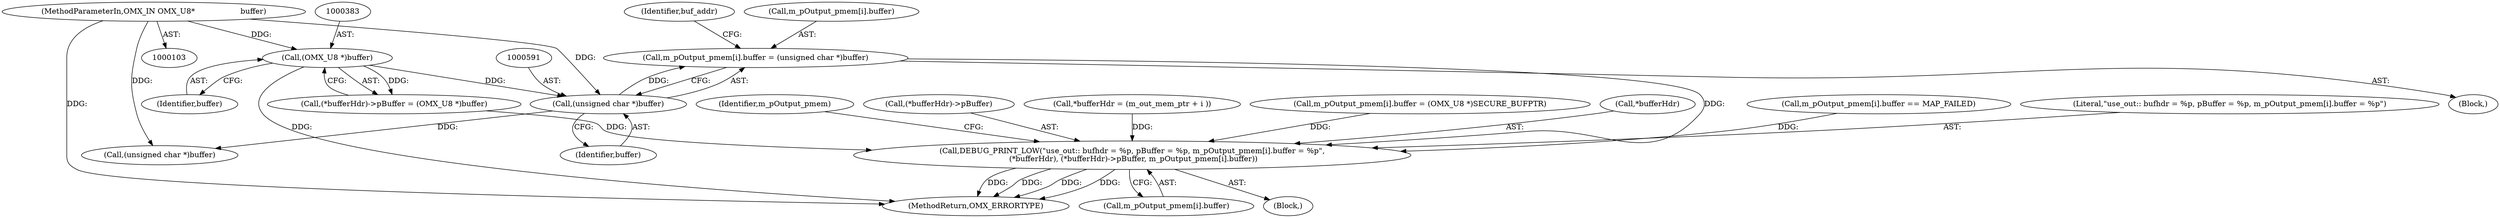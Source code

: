 digraph "0_Android_7558d03e6498e970b761aa44fff6b2c659202d95_2@array" {
"1000584" [label="(Call,m_pOutput_pmem[i].buffer = (unsigned char *)buffer)"];
"1000590" [label="(Call,(unsigned char *)buffer)"];
"1000382" [label="(Call,(OMX_U8 *)buffer)"];
"1000109" [label="(MethodParameterIn,OMX_IN OMX_U8*                   buffer)"];
"1000604" [label="(Call,DEBUG_PRINT_LOW(\"use_out:: bufhdr = %p, pBuffer = %p, m_pOutput_pmem[i].buffer = %p\",\n (*bufferHdr), (*bufferHdr)->pBuffer, m_pOutput_pmem[i].buffer))"];
"1000590" [label="(Call,(unsigned char *)buffer)"];
"1000604" [label="(Call,DEBUG_PRINT_LOW(\"use_out:: bufhdr = %p, pBuffer = %p, m_pOutput_pmem[i].buffer = %p\",\n (*bufferHdr), (*bufferHdr)->pBuffer, m_pOutput_pmem[i].buffer))"];
"1000507" [label="(Call,m_pOutput_pmem[i].buffer == MAP_FAILED)"];
"1000382" [label="(Call,(OMX_U8 *)buffer)"];
"1000600" [label="(Identifier,buf_addr)"];
"1000592" [label="(Identifier,buffer)"];
"1000646" [label="(MethodReturn,OMX_ERRORTYPE)"];
"1000377" [label="(Call,(*bufferHdr)->pBuffer = (OMX_U8 *)buffer)"];
"1000605" [label="(Literal,\"use_out:: bufhdr = %p, pBuffer = %p, m_pOutput_pmem[i].buffer = %p\")"];
"1000622" [label="(Identifier,m_pOutput_pmem)"];
"1000546" [label="(Block,)"];
"1000608" [label="(Call,(*bufferHdr)->pBuffer)"];
"1000371" [label="(Call,*bufferHdr = (m_out_mem_ptr + i ))"];
"1000585" [label="(Call,m_pOutput_pmem[i].buffer)"];
"1000601" [label="(Call,(unsigned char *)buffer)"];
"1000612" [label="(Call,m_pOutput_pmem[i].buffer)"];
"1000584" [label="(Call,m_pOutput_pmem[i].buffer = (unsigned char *)buffer)"];
"1000109" [label="(MethodParameterIn,OMX_IN OMX_U8*                   buffer)"];
"1000472" [label="(Call,m_pOutput_pmem[i].buffer = (OMX_U8 *)SECURE_BUFPTR)"];
"1000606" [label="(Call,*bufferHdr)"];
"1000370" [label="(Block,)"];
"1000384" [label="(Identifier,buffer)"];
"1000584" -> "1000546"  [label="AST: "];
"1000584" -> "1000590"  [label="CFG: "];
"1000585" -> "1000584"  [label="AST: "];
"1000590" -> "1000584"  [label="AST: "];
"1000600" -> "1000584"  [label="CFG: "];
"1000590" -> "1000584"  [label="DDG: "];
"1000584" -> "1000604"  [label="DDG: "];
"1000590" -> "1000592"  [label="CFG: "];
"1000591" -> "1000590"  [label="AST: "];
"1000592" -> "1000590"  [label="AST: "];
"1000382" -> "1000590"  [label="DDG: "];
"1000109" -> "1000590"  [label="DDG: "];
"1000590" -> "1000601"  [label="DDG: "];
"1000382" -> "1000377"  [label="AST: "];
"1000382" -> "1000384"  [label="CFG: "];
"1000383" -> "1000382"  [label="AST: "];
"1000384" -> "1000382"  [label="AST: "];
"1000377" -> "1000382"  [label="CFG: "];
"1000382" -> "1000646"  [label="DDG: "];
"1000382" -> "1000377"  [label="DDG: "];
"1000109" -> "1000382"  [label="DDG: "];
"1000109" -> "1000103"  [label="AST: "];
"1000109" -> "1000646"  [label="DDG: "];
"1000109" -> "1000601"  [label="DDG: "];
"1000604" -> "1000370"  [label="AST: "];
"1000604" -> "1000612"  [label="CFG: "];
"1000605" -> "1000604"  [label="AST: "];
"1000606" -> "1000604"  [label="AST: "];
"1000608" -> "1000604"  [label="AST: "];
"1000612" -> "1000604"  [label="AST: "];
"1000622" -> "1000604"  [label="CFG: "];
"1000604" -> "1000646"  [label="DDG: "];
"1000604" -> "1000646"  [label="DDG: "];
"1000604" -> "1000646"  [label="DDG: "];
"1000604" -> "1000646"  [label="DDG: "];
"1000371" -> "1000604"  [label="DDG: "];
"1000377" -> "1000604"  [label="DDG: "];
"1000472" -> "1000604"  [label="DDG: "];
"1000507" -> "1000604"  [label="DDG: "];
}
